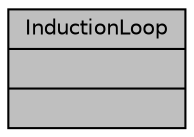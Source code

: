 digraph "InductionLoop"
{
  edge [fontname="Helvetica",fontsize="10",labelfontname="Helvetica",labelfontsize="10"];
  node [fontname="Helvetica",fontsize="10",shape=record];
  Node1 [label="{InductionLoop\n||}",height=0.2,width=0.4,color="black", fillcolor="grey75", style="filled", fontcolor="black"];
}
